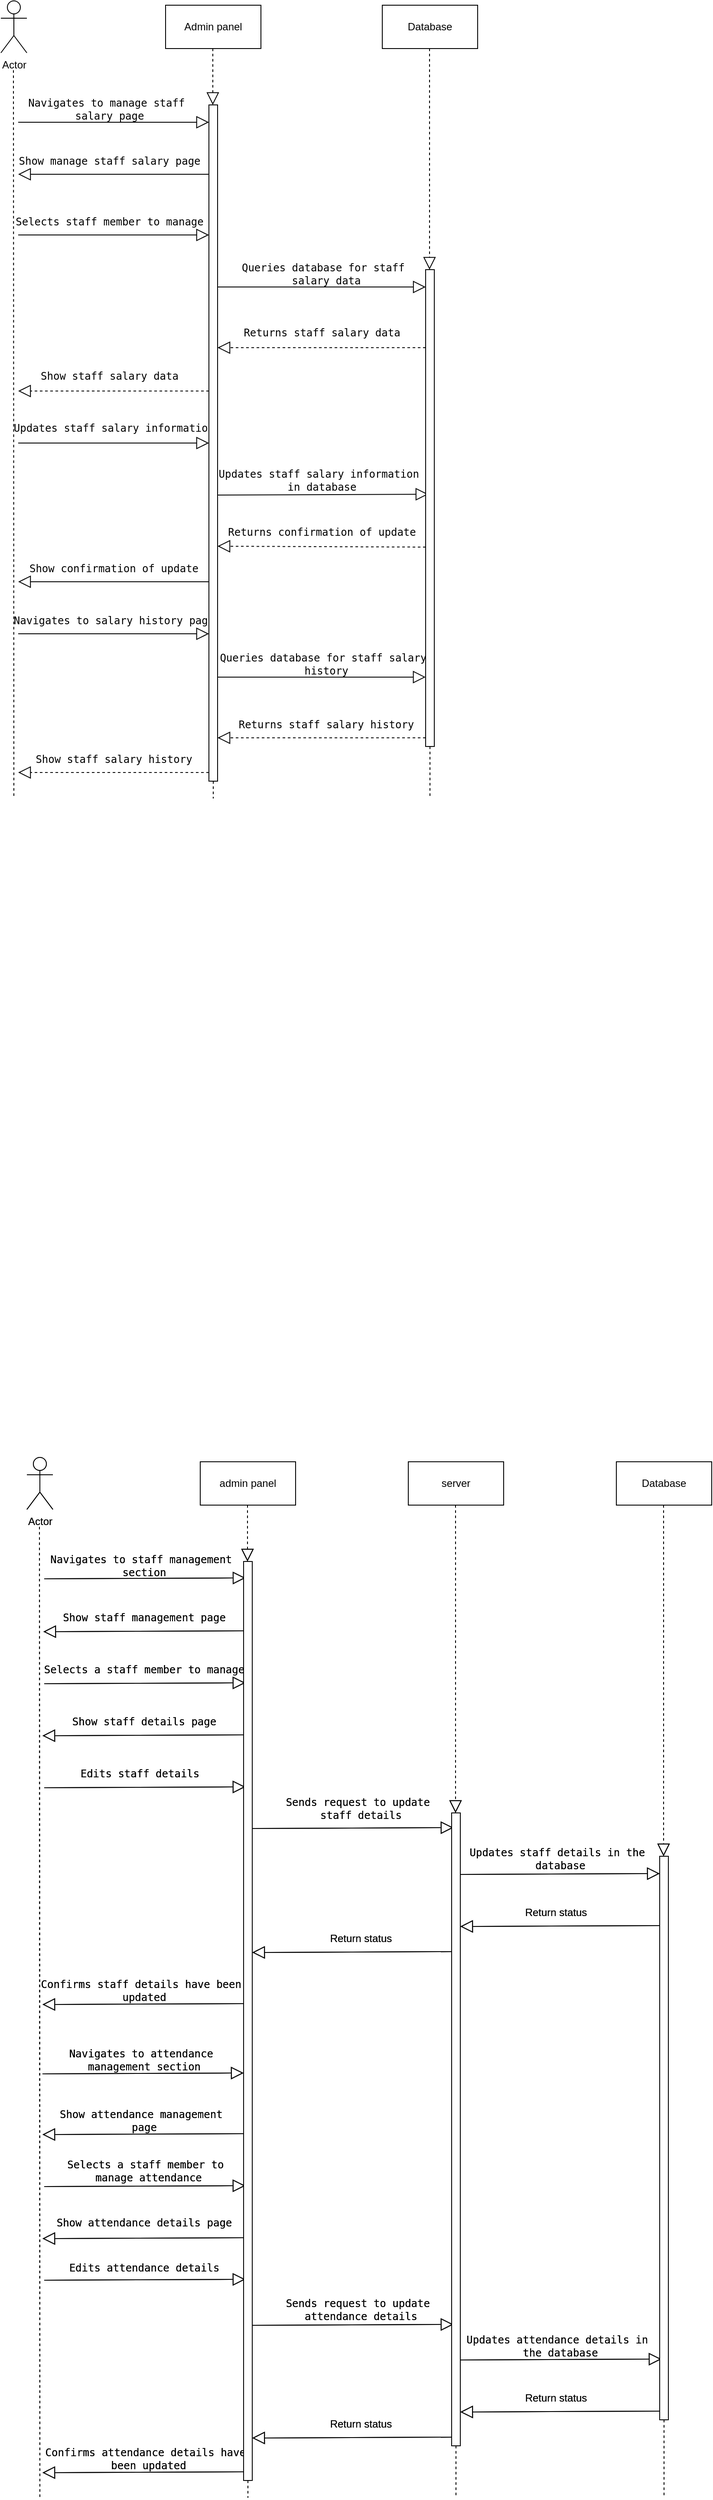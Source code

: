 <mxfile version="21.2.9" type="github">
  <diagram name="Page-1" id="ZU61pW85Vs68K8lzghGT">
    <mxGraphModel dx="954" dy="2256" grid="1" gridSize="10" guides="1" tooltips="1" connect="1" arrows="1" fold="1" page="1" pageScale="1" pageWidth="1100" pageHeight="1700" math="0" shadow="0">
      <root>
        <mxCell id="0" />
        <mxCell id="1" parent="0" />
        <mxCell id="4tsxPiN9Ej_s7Ec1uIhf-1" value="Actor" style="shape=umlActor;verticalLabelPosition=bottom;verticalAlign=top;html=1;outlineConnect=0;" parent="1" vertex="1">
          <mxGeometry x="120" y="40" width="30" height="60" as="geometry" />
        </mxCell>
        <mxCell id="4tsxPiN9Ej_s7Ec1uIhf-2" value="server" style="html=1;whiteSpace=wrap;" parent="1" vertex="1">
          <mxGeometry x="560" y="45" width="110" height="50" as="geometry" />
        </mxCell>
        <mxCell id="4tsxPiN9Ej_s7Ec1uIhf-3" value="admin panel" style="html=1;whiteSpace=wrap;" parent="1" vertex="1">
          <mxGeometry x="320" y="45" width="110" height="50" as="geometry" />
        </mxCell>
        <mxCell id="4tsxPiN9Ej_s7Ec1uIhf-4" value="" style="endArrow=none;dashed=1;endFill=0;endSize=12;html=1;rounded=0;" parent="1" edge="1">
          <mxGeometry width="160" relative="1" as="geometry">
            <mxPoint x="134.5" y="120" as="sourcePoint" />
            <mxPoint x="135" y="1240" as="targetPoint" />
          </mxGeometry>
        </mxCell>
        <mxCell id="4tsxPiN9Ej_s7Ec1uIhf-5" value="" style="endArrow=none;dashed=1;endFill=0;endSize=12;html=1;rounded=0;" parent="1" source="4tsxPiN9Ej_s7Ec1uIhf-50" edge="1">
          <mxGeometry width="160" relative="1" as="geometry">
            <mxPoint x="374.5" y="95" as="sourcePoint" />
            <mxPoint x="375" y="1240" as="targetPoint" />
          </mxGeometry>
        </mxCell>
        <mxCell id="4tsxPiN9Ej_s7Ec1uIhf-6" value="" style="endArrow=none;dashed=1;endFill=0;endSize=12;html=1;rounded=0;" parent="1" source="4tsxPiN9Ej_s7Ec1uIhf-52" edge="1">
          <mxGeometry width="160" relative="1" as="geometry">
            <mxPoint x="614.5" y="95" as="sourcePoint" />
            <mxPoint x="615" y="1240" as="targetPoint" />
          </mxGeometry>
        </mxCell>
        <mxCell id="4tsxPiN9Ej_s7Ec1uIhf-7" value="&lt;pre&gt;&lt;code class=&quot;!whitespace-pre hljs language-rust&quot;&gt;Navigates to staff management &lt;br&gt;section&lt;/code&gt;&lt;/pre&gt;" style="text;html=1;align=center;verticalAlign=middle;resizable=0;points=[];autosize=1;strokeColor=none;fillColor=none;" parent="1" vertex="1">
          <mxGeometry x="140" y="130" width="230" height="70" as="geometry" />
        </mxCell>
        <mxCell id="4tsxPiN9Ej_s7Ec1uIhf-8" value="Database" style="html=1;whiteSpace=wrap;" parent="1" vertex="1">
          <mxGeometry x="800" y="45" width="110" height="50" as="geometry" />
        </mxCell>
        <mxCell id="4tsxPiN9Ej_s7Ec1uIhf-9" value="" style="endArrow=none;dashed=1;endFill=0;endSize=12;html=1;rounded=0;" parent="1" source="4tsxPiN9Ej_s7Ec1uIhf-54" edge="1">
          <mxGeometry width="160" relative="1" as="geometry">
            <mxPoint x="854.5" y="95" as="sourcePoint" />
            <mxPoint x="855" y="1240" as="targetPoint" />
          </mxGeometry>
        </mxCell>
        <mxCell id="4tsxPiN9Ej_s7Ec1uIhf-10" value="&lt;pre&gt;&lt;code class=&quot;!whitespace-pre hljs language-rust&quot;&gt;Show staff management page&lt;/code&gt;&lt;/pre&gt;" style="text;html=1;align=center;verticalAlign=middle;resizable=0;points=[];autosize=1;strokeColor=none;fillColor=none;" parent="1" vertex="1">
          <mxGeometry x="150" y="200" width="210" height="50" as="geometry" />
        </mxCell>
        <mxCell id="4tsxPiN9Ej_s7Ec1uIhf-11" value="&lt;pre&gt;&lt;code class=&quot;!whitespace-pre hljs language-rust&quot;&gt;Selects a staff member to manage&lt;/code&gt;&lt;/pre&gt;" style="text;html=1;align=center;verticalAlign=middle;resizable=0;points=[];autosize=1;strokeColor=none;fillColor=none;" parent="1" vertex="1">
          <mxGeometry x="130" y="260" width="250" height="50" as="geometry" />
        </mxCell>
        <mxCell id="4tsxPiN9Ej_s7Ec1uIhf-12" value="&lt;pre&gt;&lt;code class=&quot;!whitespace-pre hljs language-rust&quot;&gt;Show staff details page&lt;/code&gt;&lt;/pre&gt;" style="text;html=1;align=center;verticalAlign=middle;resizable=0;points=[];autosize=1;strokeColor=none;fillColor=none;" parent="1" vertex="1">
          <mxGeometry x="165" y="320" width="180" height="50" as="geometry" />
        </mxCell>
        <mxCell id="4tsxPiN9Ej_s7Ec1uIhf-13" value="&lt;pre&gt;&lt;code class=&quot;!whitespace-pre hljs language-rust&quot;&gt;Edits staff details&lt;/code&gt;&lt;/pre&gt;" style="text;html=1;align=center;verticalAlign=middle;resizable=0;points=[];autosize=1;strokeColor=none;fillColor=none;" parent="1" vertex="1">
          <mxGeometry x="170" y="380" width="160" height="50" as="geometry" />
        </mxCell>
        <mxCell id="4tsxPiN9Ej_s7Ec1uIhf-14" value="&lt;pre&gt;&lt;code class=&quot;!whitespace-pre hljs language-rust&quot;&gt;Sends request to update &lt;br&gt;staff details&lt;/code&gt;&lt;/pre&gt;" style="text;html=1;align=center;verticalAlign=middle;resizable=0;points=[];autosize=1;strokeColor=none;fillColor=none;" parent="1" vertex="1">
          <mxGeometry x="410" y="410" width="190" height="70" as="geometry" />
        </mxCell>
        <mxCell id="4tsxPiN9Ej_s7Ec1uIhf-15" value="&lt;pre&gt;&lt;code class=&quot;!whitespace-pre hljs language-rust&quot;&gt;Updates staff details in the &lt;br&gt;database&lt;/code&gt;&lt;/pre&gt;" style="text;html=1;align=center;verticalAlign=middle;resizable=0;points=[];autosize=1;strokeColor=none;fillColor=none;" parent="1" vertex="1">
          <mxGeometry x="620" y="468" width="230" height="70" as="geometry" />
        </mxCell>
        <mxCell id="4tsxPiN9Ej_s7Ec1uIhf-16" value="&lt;div&gt;Return status&lt;/div&gt;" style="text;html=1;align=center;verticalAlign=middle;resizable=0;points=[];autosize=1;strokeColor=none;fillColor=none;" parent="1" vertex="1">
          <mxGeometry x="680" y="550" width="100" height="30" as="geometry" />
        </mxCell>
        <mxCell id="4tsxPiN9Ej_s7Ec1uIhf-17" value="Return status" style="text;html=1;align=center;verticalAlign=middle;resizable=0;points=[];autosize=1;strokeColor=none;fillColor=none;" parent="1" vertex="1">
          <mxGeometry x="455" y="580" width="100" height="30" as="geometry" />
        </mxCell>
        <mxCell id="4tsxPiN9Ej_s7Ec1uIhf-18" value="&lt;pre&gt;&lt;code class=&quot;!whitespace-pre hljs language-rust&quot;&gt;Confirms staff details have been &lt;br&gt;updated&lt;/code&gt;&lt;/pre&gt;" style="text;html=1;align=center;verticalAlign=middle;resizable=0;points=[];autosize=1;strokeColor=none;fillColor=none;" parent="1" vertex="1">
          <mxGeometry x="130" y="620" width="250" height="70" as="geometry" />
        </mxCell>
        <mxCell id="4tsxPiN9Ej_s7Ec1uIhf-19" value="&lt;pre&gt;&lt;code class=&quot;!whitespace-pre hljs language-rust&quot;&gt;Navigates to attendance &lt;br&gt;management section&lt;/code&gt;&lt;/pre&gt;" style="text;html=1;align=center;verticalAlign=middle;resizable=0;points=[];autosize=1;strokeColor=none;fillColor=none;" parent="1" vertex="1">
          <mxGeometry x="160" y="700" width="190" height="70" as="geometry" />
        </mxCell>
        <mxCell id="4tsxPiN9Ej_s7Ec1uIhf-21" value="&lt;pre&gt;&lt;code class=&quot;!whitespace-pre hljs language-rust&quot;&gt;Show attendance management &lt;br&gt;page&lt;/code&gt;&lt;/pre&gt;" style="text;html=1;align=center;verticalAlign=middle;resizable=0;points=[];autosize=1;strokeColor=none;fillColor=none;" parent="1" vertex="1">
          <mxGeometry x="150" y="770" width="210" height="70" as="geometry" />
        </mxCell>
        <mxCell id="4tsxPiN9Ej_s7Ec1uIhf-22" value="&lt;pre&gt;&lt;code class=&quot;!whitespace-pre hljs language-rust&quot;&gt;Selects a staff member to &lt;br&gt;manage attendance&lt;/code&gt;&lt;/pre&gt;" style="text;html=1;align=center;verticalAlign=middle;resizable=0;points=[];autosize=1;strokeColor=none;fillColor=none;" parent="1" vertex="1">
          <mxGeometry x="155" y="828" width="210" height="70" as="geometry" />
        </mxCell>
        <mxCell id="4tsxPiN9Ej_s7Ec1uIhf-23" value="&lt;pre&gt;&lt;code class=&quot;!whitespace-pre hljs language-rust&quot;&gt;Show attendance details page&lt;/code&gt;&lt;/pre&gt;" style="text;html=1;align=center;verticalAlign=middle;resizable=0;points=[];autosize=1;strokeColor=none;fillColor=none;" parent="1" vertex="1">
          <mxGeometry x="145" y="898" width="220" height="50" as="geometry" />
        </mxCell>
        <mxCell id="4tsxPiN9Ej_s7Ec1uIhf-24" value="&lt;pre&gt;&lt;code class=&quot;!whitespace-pre hljs language-rust&quot;&gt;Edits attendance details&lt;/code&gt;&lt;/pre&gt;" style="text;html=1;align=center;verticalAlign=middle;resizable=0;points=[];autosize=1;strokeColor=none;fillColor=none;" parent="1" vertex="1">
          <mxGeometry x="160" y="950" width="190" height="50" as="geometry" />
        </mxCell>
        <mxCell id="4tsxPiN9Ej_s7Ec1uIhf-25" value="&lt;pre&gt;&lt;code class=&quot;!whitespace-pre hljs language-rust&quot;&gt;Sends request to update &lt;br&gt;attendance details&lt;/code&gt;&lt;/pre&gt;" style="text;html=1;align=center;verticalAlign=middle;resizable=0;points=[];autosize=1;strokeColor=none;fillColor=none;" parent="1" vertex="1">
          <mxGeometry x="410" y="988" width="190" height="70" as="geometry" />
        </mxCell>
        <mxCell id="4tsxPiN9Ej_s7Ec1uIhf-26" value="&lt;pre&gt;&lt;code class=&quot;!whitespace-pre hljs language-rust&quot;&gt;Updates attendance details in &lt;br&gt;the database&lt;/code&gt;&lt;/pre&gt;" style="text;html=1;align=center;verticalAlign=middle;resizable=0;points=[];autosize=1;strokeColor=none;fillColor=none;" parent="1" vertex="1">
          <mxGeometry x="620" y="1030" width="230" height="70" as="geometry" />
        </mxCell>
        <mxCell id="4tsxPiN9Ej_s7Ec1uIhf-27" value="&lt;pre&gt;&lt;code class=&quot;!whitespace-pre hljs language-rust&quot;&gt;Confirms attendance details have &lt;br&gt;been updated&lt;/code&gt;&lt;/pre&gt;" style="text;html=1;align=center;verticalAlign=middle;resizable=0;points=[];autosize=1;strokeColor=none;fillColor=none;" parent="1" vertex="1">
          <mxGeometry x="135" y="1160" width="250" height="70" as="geometry" />
        </mxCell>
        <mxCell id="4tsxPiN9Ej_s7Ec1uIhf-28" value="Return status" style="text;html=1;align=center;verticalAlign=middle;resizable=0;points=[];autosize=1;strokeColor=none;fillColor=none;" parent="1" vertex="1">
          <mxGeometry x="680" y="1110" width="100" height="30" as="geometry" />
        </mxCell>
        <mxCell id="4tsxPiN9Ej_s7Ec1uIhf-29" value="Return status" style="text;html=1;align=center;verticalAlign=middle;resizable=0;points=[];autosize=1;strokeColor=none;fillColor=none;" parent="1" vertex="1">
          <mxGeometry x="455" y="1140" width="100" height="30" as="geometry" />
        </mxCell>
        <mxCell id="4tsxPiN9Ej_s7Ec1uIhf-30" value="" style="endArrow=block;endFill=0;endSize=12;html=1;rounded=0;entryX=1.009;entryY=0.7;entryDx=0;entryDy=0;entryPerimeter=0;" parent="1" target="4tsxPiN9Ej_s7Ec1uIhf-7" edge="1">
          <mxGeometry width="160" relative="1" as="geometry">
            <mxPoint x="140" y="180" as="sourcePoint" />
            <mxPoint x="300" y="180" as="targetPoint" />
          </mxGeometry>
        </mxCell>
        <mxCell id="4tsxPiN9Ej_s7Ec1uIhf-31" value="" style="endArrow=block;endFill=0;endSize=12;html=1;rounded=0;entryX=1.009;entryY=0.7;entryDx=0;entryDy=0;entryPerimeter=0;" parent="1" edge="1">
          <mxGeometry width="160" relative="1" as="geometry">
            <mxPoint x="371" y="240" as="sourcePoint" />
            <mxPoint x="139" y="241" as="targetPoint" />
          </mxGeometry>
        </mxCell>
        <mxCell id="4tsxPiN9Ej_s7Ec1uIhf-32" value="" style="endArrow=block;endFill=0;endSize=12;html=1;rounded=0;entryX=1.009;entryY=0.7;entryDx=0;entryDy=0;entryPerimeter=0;" parent="1" edge="1">
          <mxGeometry width="160" relative="1" as="geometry">
            <mxPoint x="140" y="301" as="sourcePoint" />
            <mxPoint x="372" y="300" as="targetPoint" />
          </mxGeometry>
        </mxCell>
        <mxCell id="4tsxPiN9Ej_s7Ec1uIhf-33" value="" style="endArrow=block;endFill=0;endSize=12;html=1;rounded=0;entryX=1.009;entryY=0.7;entryDx=0;entryDy=0;entryPerimeter=0;" parent="1" edge="1">
          <mxGeometry width="160" relative="1" as="geometry">
            <mxPoint x="370" y="360" as="sourcePoint" />
            <mxPoint x="138" y="361" as="targetPoint" />
          </mxGeometry>
        </mxCell>
        <mxCell id="4tsxPiN9Ej_s7Ec1uIhf-34" value="" style="endArrow=block;endFill=0;endSize=12;html=1;rounded=0;entryX=1.009;entryY=0.7;entryDx=0;entryDy=0;entryPerimeter=0;" parent="1" edge="1">
          <mxGeometry width="160" relative="1" as="geometry">
            <mxPoint x="140" y="421" as="sourcePoint" />
            <mxPoint x="372" y="420" as="targetPoint" />
          </mxGeometry>
        </mxCell>
        <mxCell id="4tsxPiN9Ej_s7Ec1uIhf-35" value="" style="endArrow=block;endFill=0;endSize=12;html=1;rounded=0;entryX=1.009;entryY=0.7;entryDx=0;entryDy=0;entryPerimeter=0;" parent="1" edge="1">
          <mxGeometry width="160" relative="1" as="geometry">
            <mxPoint x="380" y="468" as="sourcePoint" />
            <mxPoint x="612" y="467" as="targetPoint" />
          </mxGeometry>
        </mxCell>
        <mxCell id="4tsxPiN9Ej_s7Ec1uIhf-36" value="" style="endArrow=block;endFill=0;endSize=12;html=1;rounded=0;entryX=1.009;entryY=0.7;entryDx=0;entryDy=0;entryPerimeter=0;" parent="1" edge="1">
          <mxGeometry width="160" relative="1" as="geometry">
            <mxPoint x="618" y="521" as="sourcePoint" />
            <mxPoint x="850" y="520" as="targetPoint" />
          </mxGeometry>
        </mxCell>
        <mxCell id="4tsxPiN9Ej_s7Ec1uIhf-37" value="" style="endArrow=block;endFill=0;endSize=12;html=1;rounded=0;entryX=1.009;entryY=0.7;entryDx=0;entryDy=0;entryPerimeter=0;" parent="1" edge="1">
          <mxGeometry width="160" relative="1" as="geometry">
            <mxPoint x="852" y="580" as="sourcePoint" />
            <mxPoint x="620" y="581" as="targetPoint" />
          </mxGeometry>
        </mxCell>
        <mxCell id="4tsxPiN9Ej_s7Ec1uIhf-38" value="" style="endArrow=block;endFill=0;endSize=12;html=1;rounded=0;entryX=1.009;entryY=0.7;entryDx=0;entryDy=0;entryPerimeter=0;" parent="1" edge="1">
          <mxGeometry width="160" relative="1" as="geometry">
            <mxPoint x="612" y="610" as="sourcePoint" />
            <mxPoint x="380" y="611" as="targetPoint" />
          </mxGeometry>
        </mxCell>
        <mxCell id="4tsxPiN9Ej_s7Ec1uIhf-39" value="" style="endArrow=block;endFill=0;endSize=12;html=1;rounded=0;entryX=1.009;entryY=0.7;entryDx=0;entryDy=0;entryPerimeter=0;" parent="1" edge="1">
          <mxGeometry width="160" relative="1" as="geometry">
            <mxPoint x="370" y="670" as="sourcePoint" />
            <mxPoint x="138" y="671" as="targetPoint" />
          </mxGeometry>
        </mxCell>
        <mxCell id="4tsxPiN9Ej_s7Ec1uIhf-40" value="" style="endArrow=block;endFill=0;endSize=12;html=1;rounded=0;entryX=1.009;entryY=0.7;entryDx=0;entryDy=0;entryPerimeter=0;" parent="1" edge="1">
          <mxGeometry width="160" relative="1" as="geometry">
            <mxPoint x="138" y="751" as="sourcePoint" />
            <mxPoint x="370" y="750" as="targetPoint" />
          </mxGeometry>
        </mxCell>
        <mxCell id="4tsxPiN9Ej_s7Ec1uIhf-41" value="" style="endArrow=block;endFill=0;endSize=12;html=1;rounded=0;entryX=1.009;entryY=0.7;entryDx=0;entryDy=0;entryPerimeter=0;" parent="1" edge="1">
          <mxGeometry width="160" relative="1" as="geometry">
            <mxPoint x="370" y="820" as="sourcePoint" />
            <mxPoint x="138" y="821" as="targetPoint" />
          </mxGeometry>
        </mxCell>
        <mxCell id="4tsxPiN9Ej_s7Ec1uIhf-42" value="" style="endArrow=block;endFill=0;endSize=12;html=1;rounded=0;entryX=1.009;entryY=0.7;entryDx=0;entryDy=0;entryPerimeter=0;" parent="1" edge="1">
          <mxGeometry width="160" relative="1" as="geometry">
            <mxPoint x="140" y="881" as="sourcePoint" />
            <mxPoint x="372" y="880" as="targetPoint" />
          </mxGeometry>
        </mxCell>
        <mxCell id="4tsxPiN9Ej_s7Ec1uIhf-43" value="" style="endArrow=block;endFill=0;endSize=12;html=1;rounded=0;entryX=1.009;entryY=0.7;entryDx=0;entryDy=0;entryPerimeter=0;" parent="1" edge="1">
          <mxGeometry width="160" relative="1" as="geometry">
            <mxPoint x="370" y="940" as="sourcePoint" />
            <mxPoint x="138" y="941" as="targetPoint" />
          </mxGeometry>
        </mxCell>
        <mxCell id="4tsxPiN9Ej_s7Ec1uIhf-44" value="" style="endArrow=block;endFill=0;endSize=12;html=1;rounded=0;entryX=1.009;entryY=0.7;entryDx=0;entryDy=0;entryPerimeter=0;" parent="1" edge="1">
          <mxGeometry width="160" relative="1" as="geometry">
            <mxPoint x="140" y="989" as="sourcePoint" />
            <mxPoint x="372" y="988" as="targetPoint" />
          </mxGeometry>
        </mxCell>
        <mxCell id="4tsxPiN9Ej_s7Ec1uIhf-45" value="" style="endArrow=block;endFill=0;endSize=12;html=1;rounded=0;entryX=1.009;entryY=0.7;entryDx=0;entryDy=0;entryPerimeter=0;" parent="1" edge="1">
          <mxGeometry width="160" relative="1" as="geometry">
            <mxPoint x="380" y="1041" as="sourcePoint" />
            <mxPoint x="612" y="1040" as="targetPoint" />
          </mxGeometry>
        </mxCell>
        <mxCell id="4tsxPiN9Ej_s7Ec1uIhf-46" value="" style="endArrow=block;endFill=0;endSize=12;html=1;rounded=0;entryX=1.009;entryY=0.7;entryDx=0;entryDy=0;entryPerimeter=0;" parent="1" edge="1">
          <mxGeometry width="160" relative="1" as="geometry">
            <mxPoint x="620" y="1081" as="sourcePoint" />
            <mxPoint x="852" y="1080" as="targetPoint" />
          </mxGeometry>
        </mxCell>
        <mxCell id="4tsxPiN9Ej_s7Ec1uIhf-47" value="" style="endArrow=block;endFill=0;endSize=12;html=1;rounded=0;entryX=1.009;entryY=0.7;entryDx=0;entryDy=0;entryPerimeter=0;" parent="1" edge="1">
          <mxGeometry width="160" relative="1" as="geometry">
            <mxPoint x="852" y="1140" as="sourcePoint" />
            <mxPoint x="620" y="1141" as="targetPoint" />
          </mxGeometry>
        </mxCell>
        <mxCell id="4tsxPiN9Ej_s7Ec1uIhf-48" value="" style="endArrow=block;endFill=0;endSize=12;html=1;rounded=0;entryX=1.009;entryY=0.7;entryDx=0;entryDy=0;entryPerimeter=0;" parent="1" edge="1">
          <mxGeometry width="160" relative="1" as="geometry">
            <mxPoint x="612" y="1170" as="sourcePoint" />
            <mxPoint x="380" y="1171" as="targetPoint" />
          </mxGeometry>
        </mxCell>
        <mxCell id="4tsxPiN9Ej_s7Ec1uIhf-49" value="" style="endArrow=block;endFill=0;endSize=12;html=1;rounded=0;entryX=1.009;entryY=0.7;entryDx=0;entryDy=0;entryPerimeter=0;" parent="1" edge="1">
          <mxGeometry width="160" relative="1" as="geometry">
            <mxPoint x="370" y="1210" as="sourcePoint" />
            <mxPoint x="138" y="1211" as="targetPoint" />
          </mxGeometry>
        </mxCell>
        <mxCell id="4tsxPiN9Ej_s7Ec1uIhf-51" value="" style="endArrow=block;dashed=1;endFill=0;endSize=12;html=1;rounded=0;" parent="1" target="4tsxPiN9Ej_s7Ec1uIhf-50" edge="1">
          <mxGeometry width="160" relative="1" as="geometry">
            <mxPoint x="374.5" y="95" as="sourcePoint" />
            <mxPoint x="375" y="1240" as="targetPoint" />
          </mxGeometry>
        </mxCell>
        <mxCell id="4tsxPiN9Ej_s7Ec1uIhf-50" value="" style="html=1;points=[];perimeter=orthogonalPerimeter;outlineConnect=0;targetShapes=umlLifeline;portConstraint=eastwest;newEdgeStyle={&quot;edgeStyle&quot;:&quot;elbowEdgeStyle&quot;,&quot;elbow&quot;:&quot;vertical&quot;,&quot;curved&quot;:0,&quot;rounded&quot;:0};" parent="1" vertex="1">
          <mxGeometry x="370" y="160" width="10" height="1060" as="geometry" />
        </mxCell>
        <mxCell id="4tsxPiN9Ej_s7Ec1uIhf-53" value="" style="endArrow=block;dashed=1;endFill=0;endSize=12;html=1;rounded=0;" parent="1" target="4tsxPiN9Ej_s7Ec1uIhf-52" edge="1">
          <mxGeometry width="160" relative="1" as="geometry">
            <mxPoint x="614.5" y="95" as="sourcePoint" />
            <mxPoint x="615" y="1240" as="targetPoint" />
          </mxGeometry>
        </mxCell>
        <mxCell id="4tsxPiN9Ej_s7Ec1uIhf-52" value="" style="html=1;points=[];perimeter=orthogonalPerimeter;outlineConnect=0;targetShapes=umlLifeline;portConstraint=eastwest;newEdgeStyle={&quot;edgeStyle&quot;:&quot;elbowEdgeStyle&quot;,&quot;elbow&quot;:&quot;vertical&quot;,&quot;curved&quot;:0,&quot;rounded&quot;:0};" parent="1" vertex="1">
          <mxGeometry x="610" y="450" width="10" height="730" as="geometry" />
        </mxCell>
        <mxCell id="4tsxPiN9Ej_s7Ec1uIhf-55" value="" style="endArrow=block;dashed=1;endFill=0;endSize=12;html=1;rounded=0;" parent="1" target="4tsxPiN9Ej_s7Ec1uIhf-54" edge="1">
          <mxGeometry width="160" relative="1" as="geometry">
            <mxPoint x="854.5" y="95" as="sourcePoint" />
            <mxPoint x="855" y="1240" as="targetPoint" />
          </mxGeometry>
        </mxCell>
        <mxCell id="4tsxPiN9Ej_s7Ec1uIhf-54" value="" style="html=1;points=[];perimeter=orthogonalPerimeter;outlineConnect=0;targetShapes=umlLifeline;portConstraint=eastwest;newEdgeStyle={&quot;edgeStyle&quot;:&quot;elbowEdgeStyle&quot;,&quot;elbow&quot;:&quot;vertical&quot;,&quot;curved&quot;:0,&quot;rounded&quot;:0};" parent="1" vertex="1">
          <mxGeometry x="850" y="500" width="10" height="650" as="geometry" />
        </mxCell>
        <mxCell id="4tsxPiN9Ej_s7Ec1uIhf-56" value="Actor" style="shape=umlActor;verticalLabelPosition=bottom;verticalAlign=top;html=1;outlineConnect=0;" parent="1" vertex="1">
          <mxGeometry x="90" y="-1640" width="30" height="60" as="geometry" />
        </mxCell>
        <mxCell id="4tsxPiN9Ej_s7Ec1uIhf-59" value="" style="endArrow=none;dashed=1;endFill=0;endSize=12;html=1;rounded=0;" parent="1" edge="1">
          <mxGeometry width="160" relative="1" as="geometry">
            <mxPoint x="104.5" y="-1560" as="sourcePoint" />
            <mxPoint x="105" y="-720" as="targetPoint" />
          </mxGeometry>
        </mxCell>
        <mxCell id="4tsxPiN9Ej_s7Ec1uIhf-60" value="Database" style="html=1;whiteSpace=wrap;" parent="1" vertex="1">
          <mxGeometry x="530" y="-1635" width="110" height="50" as="geometry" />
        </mxCell>
        <mxCell id="4tsxPiN9Ej_s7Ec1uIhf-61" value="Admin panel" style="html=1;whiteSpace=wrap;" parent="1" vertex="1">
          <mxGeometry x="280" y="-1635" width="110" height="50" as="geometry" />
        </mxCell>
        <mxCell id="4tsxPiN9Ej_s7Ec1uIhf-62" value="" style="endArrow=none;dashed=1;endFill=0;endSize=12;html=1;rounded=0;" parent="1" source="4tsxPiN9Ej_s7Ec1uIhf-93" edge="1">
          <mxGeometry width="160" relative="1" as="geometry">
            <mxPoint x="334.5" y="-1585" as="sourcePoint" />
            <mxPoint x="335" y="-720" as="targetPoint" />
          </mxGeometry>
        </mxCell>
        <mxCell id="4tsxPiN9Ej_s7Ec1uIhf-63" value="" style="endArrow=none;dashed=1;endFill=0;endSize=12;html=1;rounded=0;" parent="1" source="4tsxPiN9Ej_s7Ec1uIhf-95" edge="1">
          <mxGeometry width="160" relative="1" as="geometry">
            <mxPoint x="584.5" y="-1585" as="sourcePoint" />
            <mxPoint x="585" y="-720" as="targetPoint" />
          </mxGeometry>
        </mxCell>
        <mxCell id="4tsxPiN9Ej_s7Ec1uIhf-64" value="&lt;pre&gt;&lt;code class=&quot;!whitespace-pre hljs language-rust&quot;&gt;Navigates to manage staff &lt;br&gt;salary page&lt;/code&gt;&lt;/pre&gt;" style="text;html=1;align=center;verticalAlign=middle;resizable=0;points=[];autosize=1;strokeColor=none;fillColor=none;" parent="1" vertex="1">
          <mxGeometry x="110" y="-1550" width="210" height="70" as="geometry" />
        </mxCell>
        <mxCell id="4tsxPiN9Ej_s7Ec1uIhf-65" value="&lt;pre&gt;&lt;code class=&quot;!whitespace-pre hljs language-rust&quot;&gt;Show manage staff salary page&lt;/code&gt;&lt;/pre&gt;" style="text;html=1;align=center;verticalAlign=middle;resizable=0;points=[];autosize=1;strokeColor=none;fillColor=none;" parent="1" vertex="1">
          <mxGeometry x="100" y="-1480" width="230" height="50" as="geometry" />
        </mxCell>
        <mxCell id="4tsxPiN9Ej_s7Ec1uIhf-66" value="&lt;pre&gt;&lt;code class=&quot;!whitespace-pre hljs language-rust&quot;&gt;Selects staff member to manage&lt;/code&gt;&lt;/pre&gt;" style="text;html=1;align=center;verticalAlign=middle;resizable=0;points=[];autosize=1;strokeColor=none;fillColor=none;" parent="1" vertex="1">
          <mxGeometry x="100" y="-1410" width="230" height="50" as="geometry" />
        </mxCell>
        <mxCell id="4tsxPiN9Ej_s7Ec1uIhf-67" value="&lt;pre&gt;&lt;code class=&quot;!whitespace-pre hljs language-rust&quot;&gt;Queries database for &lt;span class=&quot;hljs-title class_&quot;&gt;staff&lt;/span&gt; &lt;br&gt;salary data&lt;/code&gt;&lt;/pre&gt;" style="text;html=1;align=center;verticalAlign=middle;resizable=0;points=[];autosize=1;strokeColor=none;fillColor=none;" parent="1" vertex="1">
          <mxGeometry x="360" y="-1360" width="210" height="70" as="geometry" />
        </mxCell>
        <mxCell id="4tsxPiN9Ej_s7Ec1uIhf-68" value="&lt;pre&gt;&lt;code class=&quot;!whitespace-pre hljs language-rust&quot;&gt;Returns staff salary data&lt;/code&gt;&lt;/pre&gt;" style="text;html=1;align=center;verticalAlign=middle;resizable=0;points=[];autosize=1;strokeColor=none;fillColor=none;" parent="1" vertex="1">
          <mxGeometry x="360" y="-1282" width="200" height="50" as="geometry" />
        </mxCell>
        <mxCell id="4tsxPiN9Ej_s7Ec1uIhf-69" value="&lt;pre&gt;&lt;code class=&quot;!whitespace-pre hljs language-rust&quot;&gt;Show staff salary data&lt;/code&gt;&lt;/pre&gt;" style="text;html=1;align=center;verticalAlign=middle;resizable=0;points=[];autosize=1;strokeColor=none;fillColor=none;" parent="1" vertex="1">
          <mxGeometry x="125" y="-1232" width="180" height="50" as="geometry" />
        </mxCell>
        <mxCell id="4tsxPiN9Ej_s7Ec1uIhf-70" value="&lt;pre&gt;&lt;code class=&quot;!whitespace-pre hljs language-rust&quot;&gt;Updates staff salary information&lt;/code&gt;&lt;/pre&gt;" style="text;html=1;align=center;verticalAlign=middle;resizable=0;points=[];autosize=1;strokeColor=none;fillColor=none;" parent="1" vertex="1">
          <mxGeometry x="95" y="-1172" width="250" height="50" as="geometry" />
        </mxCell>
        <mxCell id="4tsxPiN9Ej_s7Ec1uIhf-71" value="&lt;pre&gt;&lt;code class=&quot;!whitespace-pre hljs language-rust&quot;&gt;Updates staff salary information &lt;br&gt;in database&lt;/code&gt;&lt;/pre&gt;" style="text;html=1;align=center;verticalAlign=middle;resizable=0;points=[];autosize=1;strokeColor=none;fillColor=none;" parent="1" vertex="1">
          <mxGeometry x="335" y="-1122" width="250" height="70" as="geometry" />
        </mxCell>
        <mxCell id="4tsxPiN9Ej_s7Ec1uIhf-72" value="&lt;pre&gt;&lt;code class=&quot;!whitespace-pre hljs language-rust&quot;&gt;Returns confirmation of update&lt;/code&gt;&lt;/pre&gt;" style="text;html=1;align=center;verticalAlign=middle;resizable=0;points=[];autosize=1;strokeColor=none;fillColor=none;" parent="1" vertex="1">
          <mxGeometry x="345" y="-1052" width="230" height="50" as="geometry" />
        </mxCell>
        <mxCell id="4tsxPiN9Ej_s7Ec1uIhf-73" value="&lt;pre&gt;&lt;code class=&quot;!whitespace-pre hljs language-rust&quot;&gt;Show confirmation of update&lt;/code&gt;&lt;/pre&gt;" style="text;html=1;align=center;verticalAlign=middle;resizable=0;points=[];autosize=1;strokeColor=none;fillColor=none;" parent="1" vertex="1">
          <mxGeometry x="115" y="-1010" width="210" height="50" as="geometry" />
        </mxCell>
        <mxCell id="4tsxPiN9Ej_s7Ec1uIhf-74" value="&lt;pre&gt;&lt;code class=&quot;!whitespace-pre hljs language-rust&quot;&gt;Navigates to salary history page&lt;/code&gt;&lt;/pre&gt;" style="text;html=1;align=center;verticalAlign=middle;resizable=0;points=[];autosize=1;strokeColor=none;fillColor=none;" parent="1" vertex="1">
          <mxGeometry x="95" y="-950" width="250" height="50" as="geometry" />
        </mxCell>
        <mxCell id="4tsxPiN9Ej_s7Ec1uIhf-75" value="&lt;pre&gt;&lt;code class=&quot;!whitespace-pre hljs language-rust&quot;&gt;Queries database for &lt;span class=&quot;hljs-title class_&quot;&gt;staff&lt;/span&gt; salary &lt;br&gt;history&lt;/code&gt;&lt;/pre&gt;" style="text;html=1;align=center;verticalAlign=middle;resizable=0;points=[];autosize=1;strokeColor=none;fillColor=none;" parent="1" vertex="1">
          <mxGeometry x="335" y="-910" width="260" height="70" as="geometry" />
        </mxCell>
        <mxCell id="4tsxPiN9Ej_s7Ec1uIhf-76" value="&lt;pre&gt;&lt;code class=&quot;!whitespace-pre hljs language-rust&quot;&gt;Returns staff salary history&lt;/code&gt;&lt;/pre&gt;" style="text;html=1;align=center;verticalAlign=middle;resizable=0;points=[];autosize=1;strokeColor=none;fillColor=none;" parent="1" vertex="1">
          <mxGeometry x="355" y="-830" width="220" height="50" as="geometry" />
        </mxCell>
        <mxCell id="4tsxPiN9Ej_s7Ec1uIhf-77" value="&lt;pre&gt;&lt;code class=&quot;!whitespace-pre hljs language-rust&quot;&gt;Show staff salary history&lt;/code&gt;&lt;/pre&gt;" style="text;html=1;align=center;verticalAlign=middle;resizable=0;points=[];autosize=1;strokeColor=none;fillColor=none;" parent="1" vertex="1">
          <mxGeometry x="120" y="-790" width="200" height="50" as="geometry" />
        </mxCell>
        <mxCell id="4tsxPiN9Ej_s7Ec1uIhf-78" value="" style="endArrow=block;endFill=0;endSize=12;html=1;rounded=0;" parent="1" edge="1">
          <mxGeometry width="160" relative="1" as="geometry">
            <mxPoint x="110" y="-1500" as="sourcePoint" />
            <mxPoint x="330" y="-1500" as="targetPoint" />
          </mxGeometry>
        </mxCell>
        <mxCell id="4tsxPiN9Ej_s7Ec1uIhf-79" value="" style="endArrow=block;endFill=0;endSize=12;html=1;rounded=0;" parent="1" edge="1">
          <mxGeometry width="160" relative="1" as="geometry">
            <mxPoint x="330" y="-1440" as="sourcePoint" />
            <mxPoint x="110" y="-1440" as="targetPoint" />
          </mxGeometry>
        </mxCell>
        <mxCell id="4tsxPiN9Ej_s7Ec1uIhf-80" value="" style="endArrow=block;endFill=0;endSize=12;html=1;rounded=0;" parent="1" edge="1">
          <mxGeometry width="160" relative="1" as="geometry">
            <mxPoint x="110" y="-1370" as="sourcePoint" />
            <mxPoint x="330" y="-1370" as="targetPoint" />
          </mxGeometry>
        </mxCell>
        <mxCell id="4tsxPiN9Ej_s7Ec1uIhf-81" value="" style="endArrow=block;endFill=0;endSize=12;html=1;rounded=0;" parent="1" edge="1">
          <mxGeometry width="160" relative="1" as="geometry">
            <mxPoint x="340" y="-1310" as="sourcePoint" />
            <mxPoint x="580" y="-1310" as="targetPoint" />
          </mxGeometry>
        </mxCell>
        <mxCell id="4tsxPiN9Ej_s7Ec1uIhf-82" value="" style="endArrow=block;endFill=0;endSize=12;html=1;rounded=0;dashed=1;" parent="1" edge="1">
          <mxGeometry width="160" relative="1" as="geometry">
            <mxPoint x="580" y="-1240" as="sourcePoint" />
            <mxPoint x="340" y="-1240" as="targetPoint" />
          </mxGeometry>
        </mxCell>
        <mxCell id="4tsxPiN9Ej_s7Ec1uIhf-83" value="" style="endArrow=block;endFill=0;endSize=12;html=1;rounded=0;dashed=1;" parent="1" edge="1">
          <mxGeometry width="160" relative="1" as="geometry">
            <mxPoint x="330" y="-1190" as="sourcePoint" />
            <mxPoint x="110" y="-1190" as="targetPoint" />
          </mxGeometry>
        </mxCell>
        <mxCell id="4tsxPiN9Ej_s7Ec1uIhf-84" value="" style="endArrow=block;endFill=0;endSize=12;html=1;rounded=0;" parent="1" edge="1">
          <mxGeometry width="160" relative="1" as="geometry">
            <mxPoint x="110" y="-1130" as="sourcePoint" />
            <mxPoint x="330" y="-1130" as="targetPoint" />
          </mxGeometry>
        </mxCell>
        <mxCell id="4tsxPiN9Ej_s7Ec1uIhf-85" value="" style="endArrow=block;endFill=0;endSize=12;html=1;rounded=0;entryX=0.992;entryY=0.729;entryDx=0;entryDy=0;entryPerimeter=0;" parent="1" target="4tsxPiN9Ej_s7Ec1uIhf-71" edge="1">
          <mxGeometry width="160" relative="1" as="geometry">
            <mxPoint x="340" y="-1070" as="sourcePoint" />
            <mxPoint x="560" y="-1070" as="targetPoint" />
          </mxGeometry>
        </mxCell>
        <mxCell id="4tsxPiN9Ej_s7Ec1uIhf-86" value="" style="endArrow=block;endFill=0;endSize=12;html=1;rounded=0;dashed=1;" parent="1" edge="1">
          <mxGeometry width="160" relative="1" as="geometry">
            <mxPoint x="580" y="-1010" as="sourcePoint" />
            <mxPoint x="340" y="-1011" as="targetPoint" />
          </mxGeometry>
        </mxCell>
        <mxCell id="4tsxPiN9Ej_s7Ec1uIhf-88" value="" style="endArrow=block;endFill=0;endSize=12;html=1;rounded=0;" parent="1" edge="1">
          <mxGeometry width="160" relative="1" as="geometry">
            <mxPoint x="330" y="-970" as="sourcePoint" />
            <mxPoint x="110" y="-970" as="targetPoint" />
          </mxGeometry>
        </mxCell>
        <mxCell id="4tsxPiN9Ej_s7Ec1uIhf-89" value="" style="endArrow=block;endFill=0;endSize=12;html=1;rounded=0;" parent="1" edge="1">
          <mxGeometry width="160" relative="1" as="geometry">
            <mxPoint x="110" y="-910" as="sourcePoint" />
            <mxPoint x="330" y="-910" as="targetPoint" />
          </mxGeometry>
        </mxCell>
        <mxCell id="4tsxPiN9Ej_s7Ec1uIhf-90" value="" style="endArrow=block;endFill=0;endSize=12;html=1;rounded=0;entryX=0.942;entryY=0.714;entryDx=0;entryDy=0;entryPerimeter=0;" parent="1" target="4tsxPiN9Ej_s7Ec1uIhf-75" edge="1">
          <mxGeometry width="160" relative="1" as="geometry">
            <mxPoint x="340" y="-860" as="sourcePoint" />
            <mxPoint x="560" y="-860" as="targetPoint" />
          </mxGeometry>
        </mxCell>
        <mxCell id="4tsxPiN9Ej_s7Ec1uIhf-91" value="" style="endArrow=block;endFill=0;endSize=12;html=1;rounded=0;dashed=1;" parent="1" edge="1">
          <mxGeometry width="160" relative="1" as="geometry">
            <mxPoint x="580" y="-790" as="sourcePoint" />
            <mxPoint x="340" y="-790" as="targetPoint" />
          </mxGeometry>
        </mxCell>
        <mxCell id="4tsxPiN9Ej_s7Ec1uIhf-92" value="" style="endArrow=block;endFill=0;endSize=12;html=1;rounded=0;dashed=1;" parent="1" edge="1">
          <mxGeometry width="160" relative="1" as="geometry">
            <mxPoint x="330" y="-750" as="sourcePoint" />
            <mxPoint x="110" y="-750" as="targetPoint" />
          </mxGeometry>
        </mxCell>
        <mxCell id="4tsxPiN9Ej_s7Ec1uIhf-94" value="" style="endArrow=block;dashed=1;endFill=0;endSize=12;html=1;rounded=0;" parent="1" target="4tsxPiN9Ej_s7Ec1uIhf-93" edge="1">
          <mxGeometry width="160" relative="1" as="geometry">
            <mxPoint x="334.5" y="-1585" as="sourcePoint" />
            <mxPoint x="335" y="-720" as="targetPoint" />
          </mxGeometry>
        </mxCell>
        <mxCell id="4tsxPiN9Ej_s7Ec1uIhf-93" value="" style="html=1;points=[];perimeter=orthogonalPerimeter;outlineConnect=0;targetShapes=umlLifeline;portConstraint=eastwest;newEdgeStyle={&quot;edgeStyle&quot;:&quot;elbowEdgeStyle&quot;,&quot;elbow&quot;:&quot;vertical&quot;,&quot;curved&quot;:0,&quot;rounded&quot;:0};" parent="1" vertex="1">
          <mxGeometry x="330" y="-1520" width="10" height="780" as="geometry" />
        </mxCell>
        <mxCell id="4tsxPiN9Ej_s7Ec1uIhf-96" value="" style="endArrow=block;dashed=1;endFill=0;endSize=12;html=1;rounded=0;" parent="1" target="4tsxPiN9Ej_s7Ec1uIhf-95" edge="1">
          <mxGeometry width="160" relative="1" as="geometry">
            <mxPoint x="584.5" y="-1585" as="sourcePoint" />
            <mxPoint x="585" y="-720" as="targetPoint" />
          </mxGeometry>
        </mxCell>
        <mxCell id="4tsxPiN9Ej_s7Ec1uIhf-95" value="" style="html=1;points=[];perimeter=orthogonalPerimeter;outlineConnect=0;targetShapes=umlLifeline;portConstraint=eastwest;newEdgeStyle={&quot;edgeStyle&quot;:&quot;elbowEdgeStyle&quot;,&quot;elbow&quot;:&quot;vertical&quot;,&quot;curved&quot;:0,&quot;rounded&quot;:0};" parent="1" vertex="1">
          <mxGeometry x="580" y="-1330" width="10" height="550" as="geometry" />
        </mxCell>
        <mxCell id="4tsxPiN9Ej_s7Ec1uIhf-97" value="Actor" style="shape=umlActor;verticalLabelPosition=bottom;verticalAlign=top;html=1;outlineConnect=0;" parent="1" vertex="1">
          <mxGeometry x="120" y="40" width="30" height="60" as="geometry" />
        </mxCell>
        <mxCell id="4tsxPiN9Ej_s7Ec1uIhf-98" value="server" style="html=1;whiteSpace=wrap;" parent="1" vertex="1">
          <mxGeometry x="560" y="45" width="110" height="50" as="geometry" />
        </mxCell>
        <mxCell id="4tsxPiN9Ej_s7Ec1uIhf-99" value="admin panel" style="html=1;whiteSpace=wrap;" parent="1" vertex="1">
          <mxGeometry x="320" y="45" width="110" height="50" as="geometry" />
        </mxCell>
        <mxCell id="4tsxPiN9Ej_s7Ec1uIhf-100" value="" style="endArrow=none;dashed=1;endFill=0;endSize=12;html=1;rounded=0;" parent="1" edge="1">
          <mxGeometry width="160" relative="1" as="geometry">
            <mxPoint x="134.5" y="120" as="sourcePoint" />
            <mxPoint x="135" y="1240" as="targetPoint" />
          </mxGeometry>
        </mxCell>
        <mxCell id="4tsxPiN9Ej_s7Ec1uIhf-101" value="" style="endArrow=none;dashed=1;endFill=0;endSize=12;html=1;rounded=0;" parent="1" source="4tsxPiN9Ej_s7Ec1uIhf-146" edge="1">
          <mxGeometry width="160" relative="1" as="geometry">
            <mxPoint x="374.5" y="95" as="sourcePoint" />
            <mxPoint x="375" y="1240" as="targetPoint" />
          </mxGeometry>
        </mxCell>
        <mxCell id="4tsxPiN9Ej_s7Ec1uIhf-102" value="" style="endArrow=none;dashed=1;endFill=0;endSize=12;html=1;rounded=0;" parent="1" source="4tsxPiN9Ej_s7Ec1uIhf-148" edge="1">
          <mxGeometry width="160" relative="1" as="geometry">
            <mxPoint x="614.5" y="95" as="sourcePoint" />
            <mxPoint x="615" y="1240" as="targetPoint" />
          </mxGeometry>
        </mxCell>
        <mxCell id="4tsxPiN9Ej_s7Ec1uIhf-103" value="&lt;pre&gt;&lt;code class=&quot;!whitespace-pre hljs language-rust&quot;&gt;Navigates to staff management &lt;br&gt;section&lt;/code&gt;&lt;/pre&gt;" style="text;html=1;align=center;verticalAlign=middle;resizable=0;points=[];autosize=1;strokeColor=none;fillColor=none;" parent="1" vertex="1">
          <mxGeometry x="140" y="130" width="230" height="70" as="geometry" />
        </mxCell>
        <mxCell id="4tsxPiN9Ej_s7Ec1uIhf-104" value="Database" style="html=1;whiteSpace=wrap;" parent="1" vertex="1">
          <mxGeometry x="800" y="45" width="110" height="50" as="geometry" />
        </mxCell>
        <mxCell id="4tsxPiN9Ej_s7Ec1uIhf-105" value="" style="endArrow=none;dashed=1;endFill=0;endSize=12;html=1;rounded=0;" parent="1" source="4tsxPiN9Ej_s7Ec1uIhf-150" edge="1">
          <mxGeometry width="160" relative="1" as="geometry">
            <mxPoint x="854.5" y="95" as="sourcePoint" />
            <mxPoint x="855" y="1240" as="targetPoint" />
          </mxGeometry>
        </mxCell>
        <mxCell id="4tsxPiN9Ej_s7Ec1uIhf-106" value="&lt;pre&gt;&lt;code class=&quot;!whitespace-pre hljs language-rust&quot;&gt;Show staff management page&lt;/code&gt;&lt;/pre&gt;" style="text;html=1;align=center;verticalAlign=middle;resizable=0;points=[];autosize=1;strokeColor=none;fillColor=none;" parent="1" vertex="1">
          <mxGeometry x="150" y="200" width="210" height="50" as="geometry" />
        </mxCell>
        <mxCell id="4tsxPiN9Ej_s7Ec1uIhf-107" value="&lt;pre&gt;&lt;code class=&quot;!whitespace-pre hljs language-rust&quot;&gt;Selects a staff member to manage&lt;/code&gt;&lt;/pre&gt;" style="text;html=1;align=center;verticalAlign=middle;resizable=0;points=[];autosize=1;strokeColor=none;fillColor=none;" parent="1" vertex="1">
          <mxGeometry x="130" y="260" width="250" height="50" as="geometry" />
        </mxCell>
        <mxCell id="4tsxPiN9Ej_s7Ec1uIhf-108" value="&lt;pre&gt;&lt;code class=&quot;!whitespace-pre hljs language-rust&quot;&gt;Show staff details page&lt;/code&gt;&lt;/pre&gt;" style="text;html=1;align=center;verticalAlign=middle;resizable=0;points=[];autosize=1;strokeColor=none;fillColor=none;" parent="1" vertex="1">
          <mxGeometry x="165" y="320" width="180" height="50" as="geometry" />
        </mxCell>
        <mxCell id="4tsxPiN9Ej_s7Ec1uIhf-109" value="&lt;pre&gt;&lt;code class=&quot;!whitespace-pre hljs language-rust&quot;&gt;Edits staff details&lt;/code&gt;&lt;/pre&gt;" style="text;html=1;align=center;verticalAlign=middle;resizable=0;points=[];autosize=1;strokeColor=none;fillColor=none;" parent="1" vertex="1">
          <mxGeometry x="170" y="380" width="160" height="50" as="geometry" />
        </mxCell>
        <mxCell id="4tsxPiN9Ej_s7Ec1uIhf-110" value="&lt;pre&gt;&lt;code class=&quot;!whitespace-pre hljs language-rust&quot;&gt;Sends request to update &lt;br&gt;staff details&lt;/code&gt;&lt;/pre&gt;" style="text;html=1;align=center;verticalAlign=middle;resizable=0;points=[];autosize=1;strokeColor=none;fillColor=none;" parent="1" vertex="1">
          <mxGeometry x="410" y="410" width="190" height="70" as="geometry" />
        </mxCell>
        <mxCell id="4tsxPiN9Ej_s7Ec1uIhf-111" value="&lt;pre&gt;&lt;code class=&quot;!whitespace-pre hljs language-rust&quot;&gt;Updates staff details in the &lt;br&gt;database&lt;/code&gt;&lt;/pre&gt;" style="text;html=1;align=center;verticalAlign=middle;resizable=0;points=[];autosize=1;strokeColor=none;fillColor=none;" parent="1" vertex="1">
          <mxGeometry x="620" y="468" width="230" height="70" as="geometry" />
        </mxCell>
        <mxCell id="4tsxPiN9Ej_s7Ec1uIhf-112" value="&lt;div&gt;Return status&lt;/div&gt;" style="text;html=1;align=center;verticalAlign=middle;resizable=0;points=[];autosize=1;strokeColor=none;fillColor=none;" parent="1" vertex="1">
          <mxGeometry x="680" y="550" width="100" height="30" as="geometry" />
        </mxCell>
        <mxCell id="4tsxPiN9Ej_s7Ec1uIhf-113" value="Return status" style="text;html=1;align=center;verticalAlign=middle;resizable=0;points=[];autosize=1;strokeColor=none;fillColor=none;" parent="1" vertex="1">
          <mxGeometry x="455" y="580" width="100" height="30" as="geometry" />
        </mxCell>
        <mxCell id="4tsxPiN9Ej_s7Ec1uIhf-114" value="&lt;pre&gt;&lt;code class=&quot;!whitespace-pre hljs language-rust&quot;&gt;Confirms staff details have been &lt;br&gt;updated&lt;/code&gt;&lt;/pre&gt;" style="text;html=1;align=center;verticalAlign=middle;resizable=0;points=[];autosize=1;strokeColor=none;fillColor=none;" parent="1" vertex="1">
          <mxGeometry x="130" y="620" width="250" height="70" as="geometry" />
        </mxCell>
        <mxCell id="4tsxPiN9Ej_s7Ec1uIhf-115" value="&lt;pre&gt;&lt;code class=&quot;!whitespace-pre hljs language-rust&quot;&gt;Navigates to attendance &lt;br&gt;management section&lt;/code&gt;&lt;/pre&gt;" style="text;html=1;align=center;verticalAlign=middle;resizable=0;points=[];autosize=1;strokeColor=none;fillColor=none;" parent="1" vertex="1">
          <mxGeometry x="160" y="700" width="190" height="70" as="geometry" />
        </mxCell>
        <mxCell id="4tsxPiN9Ej_s7Ec1uIhf-116" value="&lt;pre&gt;&lt;code class=&quot;!whitespace-pre hljs language-rust&quot;&gt;Show attendance management &lt;br&gt;page&lt;/code&gt;&lt;/pre&gt;" style="text;html=1;align=center;verticalAlign=middle;resizable=0;points=[];autosize=1;strokeColor=none;fillColor=none;" parent="1" vertex="1">
          <mxGeometry x="150" y="770" width="210" height="70" as="geometry" />
        </mxCell>
        <mxCell id="4tsxPiN9Ej_s7Ec1uIhf-117" value="&lt;pre&gt;&lt;code class=&quot;!whitespace-pre hljs language-rust&quot;&gt;Selects a staff member to &lt;br&gt;manage attendance&lt;/code&gt;&lt;/pre&gt;" style="text;html=1;align=center;verticalAlign=middle;resizable=0;points=[];autosize=1;strokeColor=none;fillColor=none;" parent="1" vertex="1">
          <mxGeometry x="155" y="828" width="210" height="70" as="geometry" />
        </mxCell>
        <mxCell id="4tsxPiN9Ej_s7Ec1uIhf-118" value="&lt;pre&gt;&lt;code class=&quot;!whitespace-pre hljs language-rust&quot;&gt;Show attendance details page&lt;/code&gt;&lt;/pre&gt;" style="text;html=1;align=center;verticalAlign=middle;resizable=0;points=[];autosize=1;strokeColor=none;fillColor=none;" parent="1" vertex="1">
          <mxGeometry x="145" y="898" width="220" height="50" as="geometry" />
        </mxCell>
        <mxCell id="4tsxPiN9Ej_s7Ec1uIhf-119" value="&lt;pre&gt;&lt;code class=&quot;!whitespace-pre hljs language-rust&quot;&gt;Edits attendance details&lt;/code&gt;&lt;/pre&gt;" style="text;html=1;align=center;verticalAlign=middle;resizable=0;points=[];autosize=1;strokeColor=none;fillColor=none;" parent="1" vertex="1">
          <mxGeometry x="160" y="950" width="190" height="50" as="geometry" />
        </mxCell>
        <mxCell id="4tsxPiN9Ej_s7Ec1uIhf-120" value="&lt;pre&gt;&lt;code class=&quot;!whitespace-pre hljs language-rust&quot;&gt;Sends request to update &lt;br&gt;attendance details&lt;/code&gt;&lt;/pre&gt;" style="text;html=1;align=center;verticalAlign=middle;resizable=0;points=[];autosize=1;strokeColor=none;fillColor=none;" parent="1" vertex="1">
          <mxGeometry x="410" y="988" width="190" height="70" as="geometry" />
        </mxCell>
        <mxCell id="4tsxPiN9Ej_s7Ec1uIhf-121" value="&lt;pre&gt;&lt;code class=&quot;!whitespace-pre hljs language-rust&quot;&gt;Updates attendance details in &lt;br&gt;the database&lt;/code&gt;&lt;/pre&gt;" style="text;html=1;align=center;verticalAlign=middle;resizable=0;points=[];autosize=1;strokeColor=none;fillColor=none;" parent="1" vertex="1">
          <mxGeometry x="620" y="1030" width="230" height="70" as="geometry" />
        </mxCell>
        <mxCell id="4tsxPiN9Ej_s7Ec1uIhf-122" value="&lt;pre&gt;&lt;code class=&quot;!whitespace-pre hljs language-rust&quot;&gt;Confirms attendance details have &lt;br&gt;been updated&lt;/code&gt;&lt;/pre&gt;" style="text;html=1;align=center;verticalAlign=middle;resizable=0;points=[];autosize=1;strokeColor=none;fillColor=none;" parent="1" vertex="1">
          <mxGeometry x="135" y="1160" width="250" height="70" as="geometry" />
        </mxCell>
        <mxCell id="4tsxPiN9Ej_s7Ec1uIhf-123" value="Return status" style="text;html=1;align=center;verticalAlign=middle;resizable=0;points=[];autosize=1;strokeColor=none;fillColor=none;" parent="1" vertex="1">
          <mxGeometry x="680" y="1110" width="100" height="30" as="geometry" />
        </mxCell>
        <mxCell id="4tsxPiN9Ej_s7Ec1uIhf-124" value="Return status" style="text;html=1;align=center;verticalAlign=middle;resizable=0;points=[];autosize=1;strokeColor=none;fillColor=none;" parent="1" vertex="1">
          <mxGeometry x="455" y="1140" width="100" height="30" as="geometry" />
        </mxCell>
        <mxCell id="4tsxPiN9Ej_s7Ec1uIhf-125" value="" style="endArrow=block;endFill=0;endSize=12;html=1;rounded=0;entryX=1.009;entryY=0.7;entryDx=0;entryDy=0;entryPerimeter=0;" parent="1" target="4tsxPiN9Ej_s7Ec1uIhf-103" edge="1">
          <mxGeometry width="160" relative="1" as="geometry">
            <mxPoint x="140" y="180" as="sourcePoint" />
            <mxPoint x="300" y="180" as="targetPoint" />
          </mxGeometry>
        </mxCell>
        <mxCell id="4tsxPiN9Ej_s7Ec1uIhf-126" value="" style="endArrow=block;endFill=0;endSize=12;html=1;rounded=0;entryX=1.009;entryY=0.7;entryDx=0;entryDy=0;entryPerimeter=0;" parent="1" edge="1">
          <mxGeometry width="160" relative="1" as="geometry">
            <mxPoint x="371" y="240" as="sourcePoint" />
            <mxPoint x="139" y="241" as="targetPoint" />
          </mxGeometry>
        </mxCell>
        <mxCell id="4tsxPiN9Ej_s7Ec1uIhf-127" value="" style="endArrow=block;endFill=0;endSize=12;html=1;rounded=0;entryX=1.009;entryY=0.7;entryDx=0;entryDy=0;entryPerimeter=0;" parent="1" edge="1">
          <mxGeometry width="160" relative="1" as="geometry">
            <mxPoint x="140" y="301" as="sourcePoint" />
            <mxPoint x="372" y="300" as="targetPoint" />
          </mxGeometry>
        </mxCell>
        <mxCell id="4tsxPiN9Ej_s7Ec1uIhf-128" value="" style="endArrow=block;endFill=0;endSize=12;html=1;rounded=0;entryX=1.009;entryY=0.7;entryDx=0;entryDy=0;entryPerimeter=0;" parent="1" edge="1">
          <mxGeometry width="160" relative="1" as="geometry">
            <mxPoint x="370" y="360" as="sourcePoint" />
            <mxPoint x="138" y="361" as="targetPoint" />
          </mxGeometry>
        </mxCell>
        <mxCell id="4tsxPiN9Ej_s7Ec1uIhf-129" value="" style="endArrow=block;endFill=0;endSize=12;html=1;rounded=0;entryX=1.009;entryY=0.7;entryDx=0;entryDy=0;entryPerimeter=0;" parent="1" edge="1">
          <mxGeometry width="160" relative="1" as="geometry">
            <mxPoint x="140" y="421" as="sourcePoint" />
            <mxPoint x="372" y="420" as="targetPoint" />
          </mxGeometry>
        </mxCell>
        <mxCell id="4tsxPiN9Ej_s7Ec1uIhf-130" value="" style="endArrow=block;endFill=0;endSize=12;html=1;rounded=0;entryX=1.009;entryY=0.7;entryDx=0;entryDy=0;entryPerimeter=0;" parent="1" edge="1">
          <mxGeometry width="160" relative="1" as="geometry">
            <mxPoint x="380" y="468" as="sourcePoint" />
            <mxPoint x="612" y="467" as="targetPoint" />
          </mxGeometry>
        </mxCell>
        <mxCell id="4tsxPiN9Ej_s7Ec1uIhf-131" value="" style="endArrow=block;endFill=0;endSize=12;html=1;rounded=0;entryX=1.009;entryY=0.7;entryDx=0;entryDy=0;entryPerimeter=0;" parent="1" edge="1">
          <mxGeometry width="160" relative="1" as="geometry">
            <mxPoint x="618" y="521" as="sourcePoint" />
            <mxPoint x="850" y="520" as="targetPoint" />
          </mxGeometry>
        </mxCell>
        <mxCell id="4tsxPiN9Ej_s7Ec1uIhf-132" value="" style="endArrow=block;endFill=0;endSize=12;html=1;rounded=0;entryX=1.009;entryY=0.7;entryDx=0;entryDy=0;entryPerimeter=0;" parent="1" edge="1">
          <mxGeometry width="160" relative="1" as="geometry">
            <mxPoint x="852" y="580" as="sourcePoint" />
            <mxPoint x="620" y="581" as="targetPoint" />
          </mxGeometry>
        </mxCell>
        <mxCell id="4tsxPiN9Ej_s7Ec1uIhf-133" value="" style="endArrow=block;endFill=0;endSize=12;html=1;rounded=0;entryX=1.009;entryY=0.7;entryDx=0;entryDy=0;entryPerimeter=0;" parent="1" edge="1">
          <mxGeometry width="160" relative="1" as="geometry">
            <mxPoint x="612" y="610" as="sourcePoint" />
            <mxPoint x="380" y="611" as="targetPoint" />
          </mxGeometry>
        </mxCell>
        <mxCell id="4tsxPiN9Ej_s7Ec1uIhf-134" value="" style="endArrow=block;endFill=0;endSize=12;html=1;rounded=0;entryX=1.009;entryY=0.7;entryDx=0;entryDy=0;entryPerimeter=0;" parent="1" edge="1">
          <mxGeometry width="160" relative="1" as="geometry">
            <mxPoint x="370" y="670" as="sourcePoint" />
            <mxPoint x="138" y="671" as="targetPoint" />
          </mxGeometry>
        </mxCell>
        <mxCell id="4tsxPiN9Ej_s7Ec1uIhf-135" value="" style="endArrow=block;endFill=0;endSize=12;html=1;rounded=0;entryX=1.009;entryY=0.7;entryDx=0;entryDy=0;entryPerimeter=0;" parent="1" edge="1">
          <mxGeometry width="160" relative="1" as="geometry">
            <mxPoint x="138" y="751" as="sourcePoint" />
            <mxPoint x="370" y="750" as="targetPoint" />
          </mxGeometry>
        </mxCell>
        <mxCell id="4tsxPiN9Ej_s7Ec1uIhf-136" value="" style="endArrow=block;endFill=0;endSize=12;html=1;rounded=0;entryX=1.009;entryY=0.7;entryDx=0;entryDy=0;entryPerimeter=0;" parent="1" edge="1">
          <mxGeometry width="160" relative="1" as="geometry">
            <mxPoint x="370" y="820" as="sourcePoint" />
            <mxPoint x="138" y="821" as="targetPoint" />
          </mxGeometry>
        </mxCell>
        <mxCell id="4tsxPiN9Ej_s7Ec1uIhf-137" value="" style="endArrow=block;endFill=0;endSize=12;html=1;rounded=0;entryX=1.009;entryY=0.7;entryDx=0;entryDy=0;entryPerimeter=0;" parent="1" edge="1">
          <mxGeometry width="160" relative="1" as="geometry">
            <mxPoint x="140" y="881" as="sourcePoint" />
            <mxPoint x="372" y="880" as="targetPoint" />
          </mxGeometry>
        </mxCell>
        <mxCell id="4tsxPiN9Ej_s7Ec1uIhf-138" value="" style="endArrow=block;endFill=0;endSize=12;html=1;rounded=0;entryX=1.009;entryY=0.7;entryDx=0;entryDy=0;entryPerimeter=0;" parent="1" edge="1">
          <mxGeometry width="160" relative="1" as="geometry">
            <mxPoint x="370" y="940" as="sourcePoint" />
            <mxPoint x="138" y="941" as="targetPoint" />
          </mxGeometry>
        </mxCell>
        <mxCell id="4tsxPiN9Ej_s7Ec1uIhf-139" value="" style="endArrow=block;endFill=0;endSize=12;html=1;rounded=0;entryX=1.009;entryY=0.7;entryDx=0;entryDy=0;entryPerimeter=0;" parent="1" edge="1">
          <mxGeometry width="160" relative="1" as="geometry">
            <mxPoint x="140" y="989" as="sourcePoint" />
            <mxPoint x="372" y="988" as="targetPoint" />
          </mxGeometry>
        </mxCell>
        <mxCell id="4tsxPiN9Ej_s7Ec1uIhf-140" value="" style="endArrow=block;endFill=0;endSize=12;html=1;rounded=0;entryX=1.009;entryY=0.7;entryDx=0;entryDy=0;entryPerimeter=0;" parent="1" edge="1">
          <mxGeometry width="160" relative="1" as="geometry">
            <mxPoint x="380" y="1041" as="sourcePoint" />
            <mxPoint x="612" y="1040" as="targetPoint" />
          </mxGeometry>
        </mxCell>
        <mxCell id="4tsxPiN9Ej_s7Ec1uIhf-141" value="" style="endArrow=block;endFill=0;endSize=12;html=1;rounded=0;entryX=1.009;entryY=0.7;entryDx=0;entryDy=0;entryPerimeter=0;" parent="1" edge="1">
          <mxGeometry width="160" relative="1" as="geometry">
            <mxPoint x="620" y="1081" as="sourcePoint" />
            <mxPoint x="852" y="1080" as="targetPoint" />
          </mxGeometry>
        </mxCell>
        <mxCell id="4tsxPiN9Ej_s7Ec1uIhf-142" value="" style="endArrow=block;endFill=0;endSize=12;html=1;rounded=0;entryX=1.009;entryY=0.7;entryDx=0;entryDy=0;entryPerimeter=0;" parent="1" edge="1">
          <mxGeometry width="160" relative="1" as="geometry">
            <mxPoint x="852" y="1140" as="sourcePoint" />
            <mxPoint x="620" y="1141" as="targetPoint" />
          </mxGeometry>
        </mxCell>
        <mxCell id="4tsxPiN9Ej_s7Ec1uIhf-143" value="" style="endArrow=block;endFill=0;endSize=12;html=1;rounded=0;entryX=1.009;entryY=0.7;entryDx=0;entryDy=0;entryPerimeter=0;" parent="1" edge="1">
          <mxGeometry width="160" relative="1" as="geometry">
            <mxPoint x="612" y="1170" as="sourcePoint" />
            <mxPoint x="380" y="1171" as="targetPoint" />
          </mxGeometry>
        </mxCell>
        <mxCell id="4tsxPiN9Ej_s7Ec1uIhf-144" value="" style="endArrow=block;endFill=0;endSize=12;html=1;rounded=0;entryX=1.009;entryY=0.7;entryDx=0;entryDy=0;entryPerimeter=0;" parent="1" edge="1">
          <mxGeometry width="160" relative="1" as="geometry">
            <mxPoint x="370" y="1210" as="sourcePoint" />
            <mxPoint x="138" y="1211" as="targetPoint" />
          </mxGeometry>
        </mxCell>
        <mxCell id="4tsxPiN9Ej_s7Ec1uIhf-145" value="" style="endArrow=block;dashed=1;endFill=0;endSize=12;html=1;rounded=0;" parent="1" target="4tsxPiN9Ej_s7Ec1uIhf-146" edge="1">
          <mxGeometry width="160" relative="1" as="geometry">
            <mxPoint x="374.5" y="95" as="sourcePoint" />
            <mxPoint x="375" y="1240" as="targetPoint" />
          </mxGeometry>
        </mxCell>
        <mxCell id="4tsxPiN9Ej_s7Ec1uIhf-146" value="" style="html=1;points=[];perimeter=orthogonalPerimeter;outlineConnect=0;targetShapes=umlLifeline;portConstraint=eastwest;newEdgeStyle={&quot;edgeStyle&quot;:&quot;elbowEdgeStyle&quot;,&quot;elbow&quot;:&quot;vertical&quot;,&quot;curved&quot;:0,&quot;rounded&quot;:0};" parent="1" vertex="1">
          <mxGeometry x="370" y="160" width="10" height="1060" as="geometry" />
        </mxCell>
        <mxCell id="4tsxPiN9Ej_s7Ec1uIhf-147" value="" style="endArrow=block;dashed=1;endFill=0;endSize=12;html=1;rounded=0;" parent="1" target="4tsxPiN9Ej_s7Ec1uIhf-148" edge="1">
          <mxGeometry width="160" relative="1" as="geometry">
            <mxPoint x="614.5" y="95" as="sourcePoint" />
            <mxPoint x="615" y="1240" as="targetPoint" />
          </mxGeometry>
        </mxCell>
        <mxCell id="4tsxPiN9Ej_s7Ec1uIhf-148" value="" style="html=1;points=[];perimeter=orthogonalPerimeter;outlineConnect=0;targetShapes=umlLifeline;portConstraint=eastwest;newEdgeStyle={&quot;edgeStyle&quot;:&quot;elbowEdgeStyle&quot;,&quot;elbow&quot;:&quot;vertical&quot;,&quot;curved&quot;:0,&quot;rounded&quot;:0};" parent="1" vertex="1">
          <mxGeometry x="610" y="450" width="10" height="730" as="geometry" />
        </mxCell>
        <mxCell id="4tsxPiN9Ej_s7Ec1uIhf-149" value="" style="endArrow=block;dashed=1;endFill=0;endSize=12;html=1;rounded=0;" parent="1" target="4tsxPiN9Ej_s7Ec1uIhf-150" edge="1">
          <mxGeometry width="160" relative="1" as="geometry">
            <mxPoint x="854.5" y="95" as="sourcePoint" />
            <mxPoint x="855" y="1240" as="targetPoint" />
          </mxGeometry>
        </mxCell>
        <mxCell id="4tsxPiN9Ej_s7Ec1uIhf-150" value="" style="html=1;points=[];perimeter=orthogonalPerimeter;outlineConnect=0;targetShapes=umlLifeline;portConstraint=eastwest;newEdgeStyle={&quot;edgeStyle&quot;:&quot;elbowEdgeStyle&quot;,&quot;elbow&quot;:&quot;vertical&quot;,&quot;curved&quot;:0,&quot;rounded&quot;:0};" parent="1" vertex="1">
          <mxGeometry x="850" y="500" width="10" height="650" as="geometry" />
        </mxCell>
      </root>
    </mxGraphModel>
  </diagram>
</mxfile>
